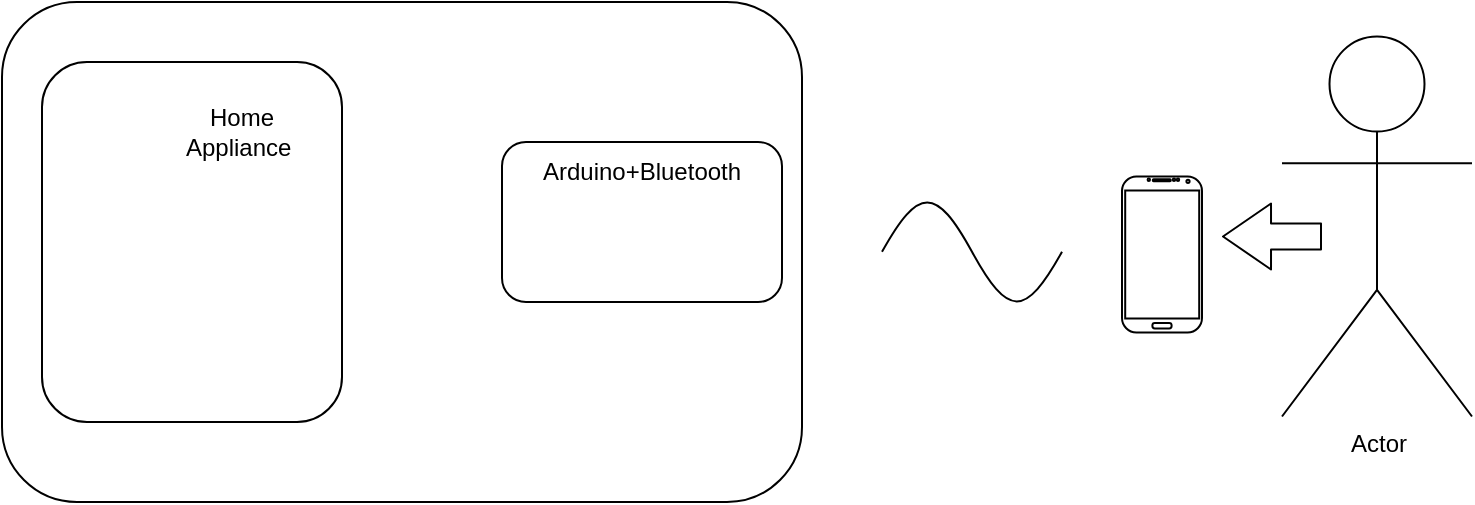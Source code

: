<mxfile version="12.7.9" type="github"><diagram id="OQDvi6j8KlfdDHixNL9w" name="Page-1"><mxGraphModel dx="1005" dy="595" grid="1" gridSize="10" guides="1" tooltips="1" connect="1" arrows="1" fold="1" page="1" pageScale="1" pageWidth="850" pageHeight="1100" math="0" shadow="0"><root><mxCell id="0"/><mxCell id="1" parent="0"/><mxCell id="1d6Ky55EqCGj_94DOqIc-49" value="" style="group" vertex="1" connectable="0" parent="1"><mxGeometry x="70" y="90" width="735" height="250" as="geometry"/></mxCell><mxCell id="1d6Ky55EqCGj_94DOqIc-40" value="" style="pointerEvents=1;verticalLabelPosition=bottom;shadow=0;dashed=0;align=center;html=1;verticalAlign=top;shape=mxgraph.electrical.waveforms.sine_wave;strokeColor=#000000;strokeWidth=1;fillColor=none;" vertex="1" parent="1d6Ky55EqCGj_94DOqIc-49"><mxGeometry x="440" y="91.91" width="90" height="66.18" as="geometry"/></mxCell><mxCell id="1d6Ky55EqCGj_94DOqIc-47" value="" style="group" vertex="1" connectable="0" parent="1d6Ky55EqCGj_94DOqIc-49"><mxGeometry width="400" height="250" as="geometry"/></mxCell><mxCell id="1d6Ky55EqCGj_94DOqIc-44" value="" style="group" vertex="1" connectable="0" parent="1d6Ky55EqCGj_94DOqIc-47"><mxGeometry x="250" y="70" width="140" height="84.5" as="geometry"/></mxCell><mxCell id="1d6Ky55EqCGj_94DOqIc-42" value="" style="group" vertex="1" connectable="0" parent="1d6Ky55EqCGj_94DOqIc-44"><mxGeometry width="140" height="84.5" as="geometry"/></mxCell><mxCell id="1d6Ky55EqCGj_94DOqIc-30" value="" style="group" vertex="1" connectable="0" parent="1d6Ky55EqCGj_94DOqIc-42"><mxGeometry width="140" height="84.5" as="geometry"/></mxCell><mxCell id="1d6Ky55EqCGj_94DOqIc-24" value="" style="rounded=1;whiteSpace=wrap;html=1;fillColor=none;" vertex="1" parent="1d6Ky55EqCGj_94DOqIc-30"><mxGeometry width="140" height="80" as="geometry"/></mxCell><mxCell id="1d6Ky55EqCGj_94DOqIc-20" value="" style="shape=image;html=1;verticalAlign=top;verticalLabelPosition=bottom;labelBackgroundColor=#ffffff;imageAspect=0;aspect=fixed;image=https://cdn2.iconfinder.com/data/icons/electronic-13/480/3-electronic-arduino-chipset-icon-2-128.png;fillColor=none;" vertex="1" parent="1d6Ky55EqCGj_94DOqIc-30"><mxGeometry y="25.5" width="59" height="59" as="geometry"/></mxCell><mxCell id="1d6Ky55EqCGj_94DOqIc-21" value="" style="shape=image;html=1;verticalAlign=top;verticalLabelPosition=bottom;labelBackgroundColor=#ffffff;imageAspect=0;aspect=fixed;image=https://cdn2.iconfinder.com/data/icons/ios-7-icons/50/bluetooth-128.png;fillColor=none;" vertex="1" parent="1d6Ky55EqCGj_94DOqIc-30"><mxGeometry x="80" y="30" width="46.75" height="46.75" as="geometry"/></mxCell><mxCell id="1d6Ky55EqCGj_94DOqIc-28" value="Arduino+Bluetooth" style="text;html=1;strokeColor=none;fillColor=none;align=center;verticalAlign=middle;whiteSpace=wrap;rounded=0;" vertex="1" parent="1d6Ky55EqCGj_94DOqIc-30"><mxGeometry x="25" width="90" height="30" as="geometry"/></mxCell><mxCell id="1d6Ky55EqCGj_94DOqIc-45" value="" style="group" vertex="1" connectable="0" parent="1d6Ky55EqCGj_94DOqIc-47"><mxGeometry x="20" y="30" width="202.75" height="180" as="geometry"/></mxCell><mxCell id="1d6Ky55EqCGj_94DOqIc-27" value="" style="group" vertex="1" connectable="0" parent="1d6Ky55EqCGj_94DOqIc-45"><mxGeometry width="150" height="180" as="geometry"/></mxCell><mxCell id="1d6Ky55EqCGj_94DOqIc-3" value="" style="shape=image;html=1;verticalAlign=top;verticalLabelPosition=bottom;labelBackgroundColor=#ffffff;imageAspect=0;aspect=fixed;image=https://cdn2.iconfinder.com/data/icons/home-appliances-furnitures/100/ceiling_fan-128.png" vertex="1" parent="1d6Ky55EqCGj_94DOqIc-27"><mxGeometry x="85" y="80" width="60" height="60" as="geometry"/></mxCell><mxCell id="1d6Ky55EqCGj_94DOqIc-4" value="" style="shape=image;html=1;verticalAlign=top;verticalLabelPosition=bottom;labelBackgroundColor=#ffffff;imageAspect=0;aspect=fixed;image=https://cdn2.iconfinder.com/data/icons/home-sweet-home-4/320/fan-128.png" vertex="1" parent="1d6Ky55EqCGj_94DOqIc-27"><mxGeometry y="90" width="60" height="60" as="geometry"/></mxCell><mxCell id="1d6Ky55EqCGj_94DOqIc-5" value="" style="shape=image;html=1;verticalAlign=top;verticalLabelPosition=bottom;labelBackgroundColor=#ffffff;imageAspect=0;aspect=fixed;image=https://cdn3.iconfinder.com/data/icons/linecons-free-vector-icons-pack/32/bulb-128.png" vertex="1" parent="1d6Ky55EqCGj_94DOqIc-27"><mxGeometry x="10" y="10" width="60" height="60" as="geometry"/></mxCell><mxCell id="1d6Ky55EqCGj_94DOqIc-7" value="" style="rounded=1;whiteSpace=wrap;html=1;fillColor=none;" vertex="1" parent="1d6Ky55EqCGj_94DOqIc-27"><mxGeometry width="150" height="180" as="geometry"/></mxCell><mxCell id="1d6Ky55EqCGj_94DOqIc-26" value="Home Appliance&amp;nbsp;" style="text;html=1;strokeColor=none;fillColor=none;align=center;verticalAlign=middle;whiteSpace=wrap;rounded=0;" vertex="1" parent="1d6Ky55EqCGj_94DOqIc-27"><mxGeometry x="60" y="30" width="80" height="10" as="geometry"/></mxCell><mxCell id="1d6Ky55EqCGj_94DOqIc-41" value="" style="shape=image;html=1;verticalAlign=top;verticalLabelPosition=bottom;labelBackgroundColor=#ffffff;imageAspect=0;aspect=fixed;image=https://cdn3.iconfinder.com/data/icons/electronic-devices-vol-1-1/36/electric_ground_jack_socket_power_plug_wire-128.png;strokeColor=#000000;strokeWidth=1;fillColor=none;" vertex="1" parent="1d6Ky55EqCGj_94DOqIc-45"><mxGeometry x="160" y="68.62" width="42.75" height="42.75" as="geometry"/></mxCell><mxCell id="1d6Ky55EqCGj_94DOqIc-46" value="" style="rounded=1;whiteSpace=wrap;html=1;strokeColor=#000000;strokeWidth=1;fillColor=none;" vertex="1" parent="1d6Ky55EqCGj_94DOqIc-47"><mxGeometry width="400" height="250" as="geometry"/></mxCell><mxCell id="1d6Ky55EqCGj_94DOqIc-48" value="" style="group" vertex="1" connectable="0" parent="1d6Ky55EqCGj_94DOqIc-49"><mxGeometry x="560" y="17.25" width="175" height="190" as="geometry"/></mxCell><mxCell id="1d6Ky55EqCGj_94DOqIc-38" value="" style="group" vertex="1" connectable="0" parent="1d6Ky55EqCGj_94DOqIc-48"><mxGeometry width="175" height="190" as="geometry"/></mxCell><mxCell id="1d6Ky55EqCGj_94DOqIc-1" value="Actor" style="shape=umlActor;verticalLabelPosition=bottom;labelBackgroundColor=#ffffff;verticalAlign=top;html=1;outlineConnect=0;" vertex="1" parent="1d6Ky55EqCGj_94DOqIc-38"><mxGeometry x="80" width="95" height="190" as="geometry"/></mxCell><mxCell id="1d6Ky55EqCGj_94DOqIc-18" value="" style="verticalLabelPosition=bottom;verticalAlign=top;html=1;shadow=0;strokeWidth=1;shape=mxgraph.android.phone2;strokeColor=#000000;fillColor=none;labelBorderColor=#000000;textOpacity=0;" vertex="1" parent="1d6Ky55EqCGj_94DOqIc-38"><mxGeometry y="70" width="40" height="78" as="geometry"/></mxCell><mxCell id="1d6Ky55EqCGj_94DOqIc-19" value="" style="shape=flexArrow;endArrow=classic;html=1;endWidth=19;endSize=7.67;width=13;" edge="1" parent="1d6Ky55EqCGj_94DOqIc-38"><mxGeometry width="50" height="50" relative="1" as="geometry"><mxPoint x="100" y="100" as="sourcePoint"/><mxPoint x="50" y="100" as="targetPoint"/></mxGeometry></mxCell><mxCell id="1d6Ky55EqCGj_94DOqIc-35" value="" style="shape=image;html=1;verticalAlign=top;verticalLabelPosition=bottom;labelBackgroundColor=#ffffff;imageAspect=0;aspect=fixed;image=https://cdn2.iconfinder.com/data/icons/ios-7-icons/50/bluetooth-128.png;fillColor=none;" vertex="1" parent="1d6Ky55EqCGj_94DOqIc-38"><mxGeometry x="5" y="94" width="26" height="26" as="geometry"/></mxCell></root></mxGraphModel></diagram></mxfile>